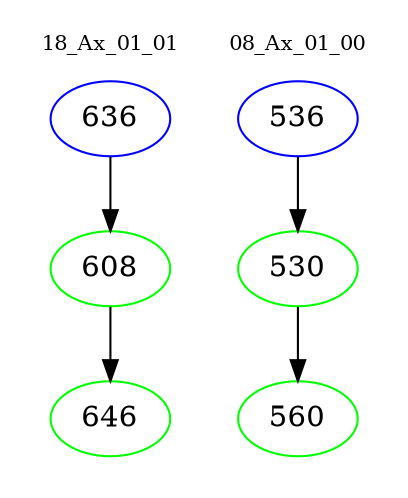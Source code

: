 digraph{
subgraph cluster_0 {
color = white
label = "18_Ax_01_01";
fontsize=10;
T0_636 [label="636", color="blue"]
T0_636 -> T0_608 [color="black"]
T0_608 [label="608", color="green"]
T0_608 -> T0_646 [color="black"]
T0_646 [label="646", color="green"]
}
subgraph cluster_1 {
color = white
label = "08_Ax_01_00";
fontsize=10;
T1_536 [label="536", color="blue"]
T1_536 -> T1_530 [color="black"]
T1_530 [label="530", color="green"]
T1_530 -> T1_560 [color="black"]
T1_560 [label="560", color="green"]
}
}
